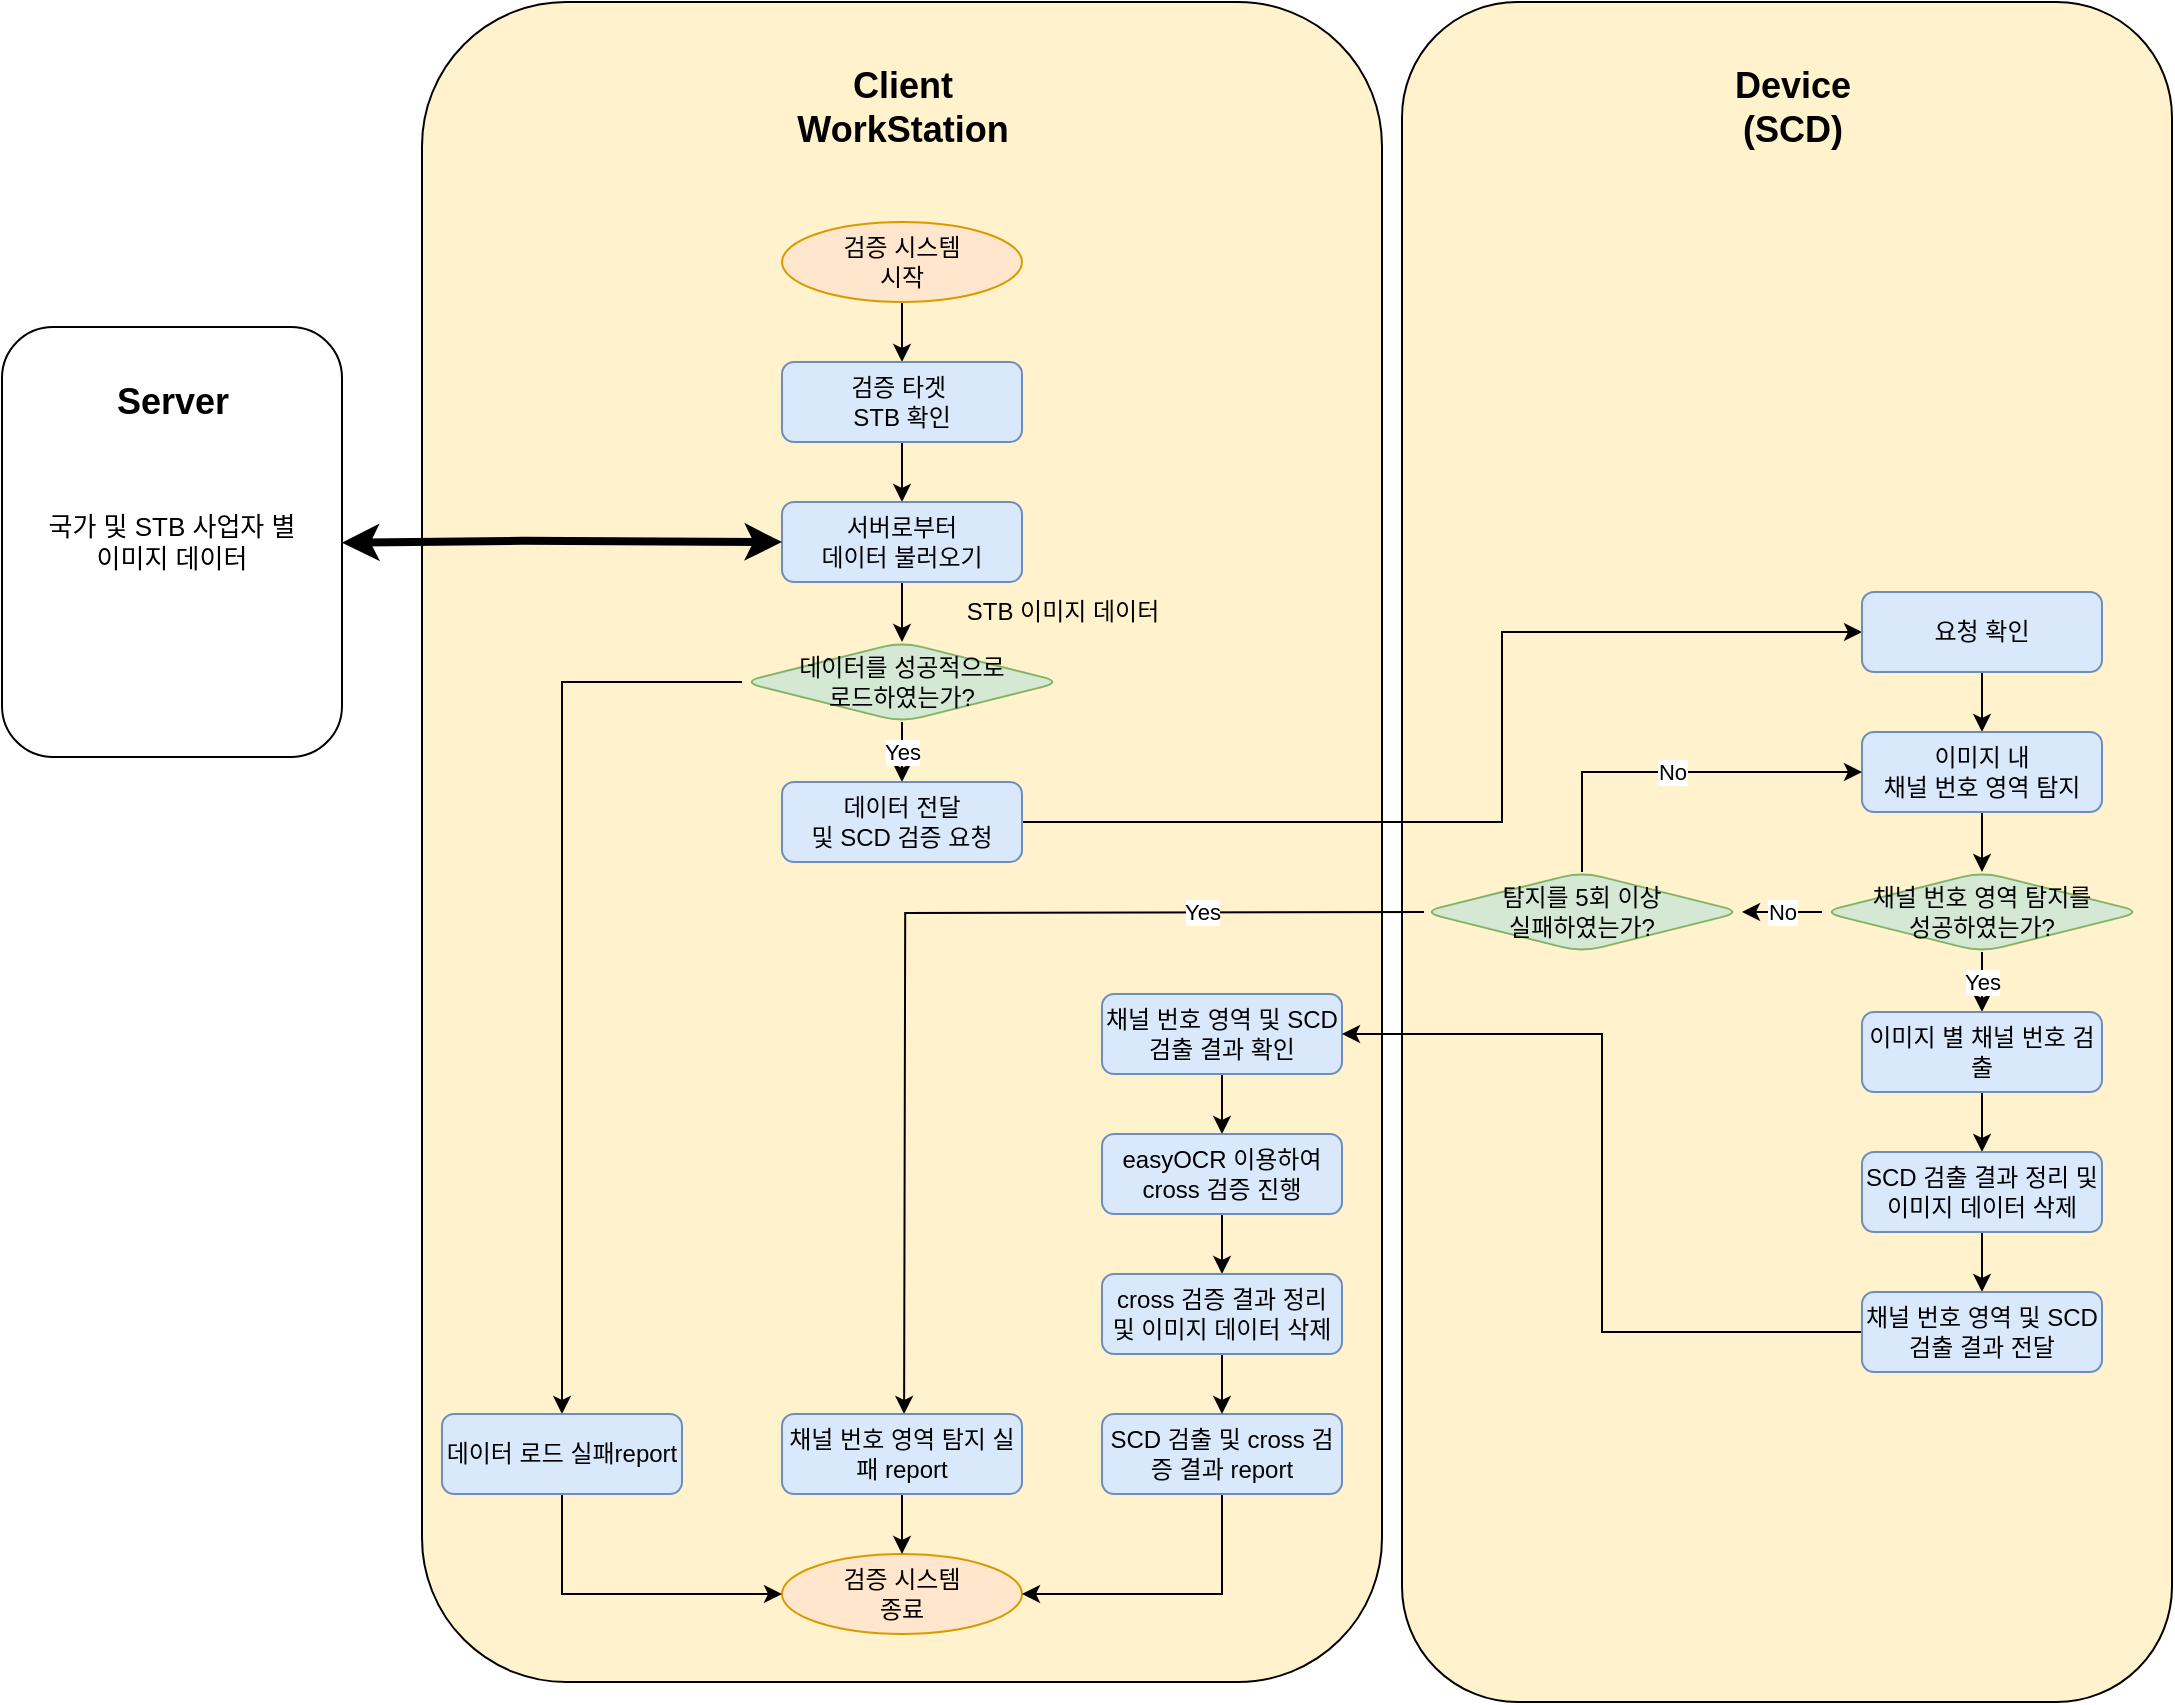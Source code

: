 <mxfile version="26.1.1">
  <diagram name="페이지-1" id="MKNNUns7rGQ7-kp-tXi3">
    <mxGraphModel dx="1766" dy="933" grid="1" gridSize="10" guides="1" tooltips="1" connect="1" arrows="1" fold="1" page="1" pageScale="1" pageWidth="827" pageHeight="1169" math="0" shadow="0">
      <root>
        <mxCell id="0" />
        <mxCell id="1" parent="0" />
        <mxCell id="5cVBKe7JZOJeJDa9c_FY-5" value="" style="rounded=1;whiteSpace=wrap;html=1;fillColor=#fff2cc;strokeColor=#000000;" vertex="1" parent="1">
          <mxGeometry x="1700" y="50" width="385" height="850" as="geometry" />
        </mxCell>
        <mxCell id="5cVBKe7JZOJeJDa9c_FY-4" value="" style="rounded=1;whiteSpace=wrap;html=1;fillColor=#fff2cc;strokeColor=#000000;" vertex="1" parent="1">
          <mxGeometry x="1210" y="50" width="480" height="840" as="geometry" />
        </mxCell>
        <mxCell id="TarDjHIjxNcQHOsYSoX5-1" style="edgeStyle=orthogonalEdgeStyle;rounded=0;orthogonalLoop=1;jettySize=auto;html=1;exitX=0.5;exitY=1;exitDx=0;exitDy=0;entryX=0.5;entryY=0;entryDx=0;entryDy=0;" parent="1" source="TarDjHIjxNcQHOsYSoX5-2" target="TarDjHIjxNcQHOsYSoX5-4" edge="1">
          <mxGeometry relative="1" as="geometry" />
        </mxCell>
        <mxCell id="TarDjHIjxNcQHOsYSoX5-2" value="&lt;div&gt;검증 시스템&lt;/div&gt;&lt;div&gt;시작&lt;/div&gt;" style="ellipse;whiteSpace=wrap;html=1;fillColor=#ffe6cc;strokeColor=#d79b00;" parent="1" vertex="1">
          <mxGeometry x="1390" y="160" width="120" height="40" as="geometry" />
        </mxCell>
        <mxCell id="TarDjHIjxNcQHOsYSoX5-3" style="edgeStyle=orthogonalEdgeStyle;rounded=0;orthogonalLoop=1;jettySize=auto;html=1;exitX=0.5;exitY=1;exitDx=0;exitDy=0;entryX=0.5;entryY=0;entryDx=0;entryDy=0;" parent="1" source="TarDjHIjxNcQHOsYSoX5-4" target="TarDjHIjxNcQHOsYSoX5-6" edge="1">
          <mxGeometry relative="1" as="geometry" />
        </mxCell>
        <mxCell id="TarDjHIjxNcQHOsYSoX5-4" value="검증 타겟&amp;nbsp;&lt;div&gt;STB 확인&lt;/div&gt;" style="rounded=1;whiteSpace=wrap;html=1;fontSize=12;glass=0;strokeWidth=1;shadow=0;fillColor=#dae8fc;strokeColor=#6c8ebf;" parent="1" vertex="1">
          <mxGeometry x="1390" y="230" width="120" height="40" as="geometry" />
        </mxCell>
        <mxCell id="TarDjHIjxNcQHOsYSoX5-5" style="edgeStyle=orthogonalEdgeStyle;rounded=0;orthogonalLoop=1;jettySize=auto;html=1;exitX=0.5;exitY=1;exitDx=0;exitDy=0;entryX=0.5;entryY=0;entryDx=0;entryDy=0;" parent="1" source="TarDjHIjxNcQHOsYSoX5-6" target="TarDjHIjxNcQHOsYSoX5-9" edge="1">
          <mxGeometry relative="1" as="geometry" />
        </mxCell>
        <mxCell id="TarDjHIjxNcQHOsYSoX5-6" value="서버로부터&lt;div&gt;데이터 불러오기&lt;/div&gt;" style="rounded=1;whiteSpace=wrap;html=1;fontSize=12;glass=0;strokeWidth=1;shadow=0;fillColor=#dae8fc;strokeColor=#6c8ebf;" parent="1" vertex="1">
          <mxGeometry x="1390" y="300" width="120" height="40" as="geometry" />
        </mxCell>
        <mxCell id="TarDjHIjxNcQHOsYSoX5-8" value="Yes" style="edgeStyle=orthogonalEdgeStyle;rounded=0;orthogonalLoop=1;jettySize=auto;html=1;exitX=0.5;exitY=1;exitDx=0;exitDy=0;" parent="1" source="TarDjHIjxNcQHOsYSoX5-9" target="TarDjHIjxNcQHOsYSoX5-11" edge="1">
          <mxGeometry relative="1" as="geometry" />
        </mxCell>
        <mxCell id="5cVBKe7JZOJeJDa9c_FY-6" style="edgeStyle=orthogonalEdgeStyle;rounded=0;orthogonalLoop=1;jettySize=auto;html=1;exitX=0;exitY=0.5;exitDx=0;exitDy=0;entryX=0.5;entryY=0;entryDx=0;entryDy=0;" edge="1" parent="1" source="TarDjHIjxNcQHOsYSoX5-9" target="TarDjHIjxNcQHOsYSoX5-22">
          <mxGeometry relative="1" as="geometry" />
        </mxCell>
        <mxCell id="TarDjHIjxNcQHOsYSoX5-9" value="데이터를 성공적으로&lt;div&gt;로드하였는가?&lt;/div&gt;" style="rhombus;whiteSpace=wrap;html=1;rounded=1;fillColor=#d5e8d4;strokeColor=#82b366;" parent="1" vertex="1">
          <mxGeometry x="1370" y="370" width="160" height="40" as="geometry" />
        </mxCell>
        <mxCell id="TarDjHIjxNcQHOsYSoX5-10" style="edgeStyle=orthogonalEdgeStyle;rounded=0;orthogonalLoop=1;jettySize=auto;html=1;exitX=1;exitY=0.5;exitDx=0;exitDy=0;entryX=0;entryY=0.5;entryDx=0;entryDy=0;" parent="1" source="TarDjHIjxNcQHOsYSoX5-11" target="TarDjHIjxNcQHOsYSoX5-13" edge="1">
          <mxGeometry relative="1" as="geometry">
            <Array as="points">
              <mxPoint x="1750" y="460" />
              <mxPoint x="1750" y="365" />
            </Array>
          </mxGeometry>
        </mxCell>
        <mxCell id="TarDjHIjxNcQHOsYSoX5-11" value="&lt;div&gt;데이터 전달&lt;/div&gt;&lt;div&gt;및&amp;nbsp;&lt;span style=&quot;background-color: transparent; color: light-dark(rgb(0, 0, 0), rgb(255, 255, 255));&quot;&gt;SCD 검증 요청&lt;/span&gt;&lt;/div&gt;" style="rounded=1;whiteSpace=wrap;html=1;fontSize=12;glass=0;strokeWidth=1;shadow=0;fillColor=#dae8fc;strokeColor=#6c8ebf;" parent="1" vertex="1">
          <mxGeometry x="1390" y="440" width="120" height="40" as="geometry" />
        </mxCell>
        <mxCell id="TarDjHIjxNcQHOsYSoX5-12" style="edgeStyle=orthogonalEdgeStyle;rounded=0;orthogonalLoop=1;jettySize=auto;html=1;exitX=0.5;exitY=1;exitDx=0;exitDy=0;" parent="1" source="TarDjHIjxNcQHOsYSoX5-13" target="TarDjHIjxNcQHOsYSoX5-15" edge="1">
          <mxGeometry relative="1" as="geometry" />
        </mxCell>
        <mxCell id="TarDjHIjxNcQHOsYSoX5-13" value="요청 확인" style="rounded=1;whiteSpace=wrap;html=1;fontSize=12;glass=0;strokeWidth=1;shadow=0;fillColor=#dae8fc;strokeColor=#6c8ebf;" parent="1" vertex="1">
          <mxGeometry x="1930" y="345" width="120" height="40" as="geometry" />
        </mxCell>
        <mxCell id="TarDjHIjxNcQHOsYSoX5-14" style="edgeStyle=orthogonalEdgeStyle;rounded=0;orthogonalLoop=1;jettySize=auto;html=1;exitX=0.5;exitY=1;exitDx=0;exitDy=0;" parent="1" source="TarDjHIjxNcQHOsYSoX5-15" target="TarDjHIjxNcQHOsYSoX5-19" edge="1">
          <mxGeometry relative="1" as="geometry" />
        </mxCell>
        <mxCell id="TarDjHIjxNcQHOsYSoX5-15" value="&lt;div&gt;이미지 내&lt;/div&gt;채널 번호 영역 탐지" style="rounded=1;whiteSpace=wrap;html=1;fontSize=12;glass=0;strokeWidth=1;shadow=0;fillColor=#dae8fc;strokeColor=#6c8ebf;" parent="1" vertex="1">
          <mxGeometry x="1930" y="415" width="120" height="40" as="geometry" />
        </mxCell>
        <mxCell id="TarDjHIjxNcQHOsYSoX5-16" value="STB 이미지 데이터" style="text;html=1;align=center;verticalAlign=middle;resizable=0;points=[];autosize=1;strokeColor=none;fillColor=none;" parent="1" vertex="1">
          <mxGeometry x="1465" y="340" width="130" height="30" as="geometry" />
        </mxCell>
        <mxCell id="TarDjHIjxNcQHOsYSoX5-17" value="Yes" style="edgeStyle=orthogonalEdgeStyle;rounded=0;orthogonalLoop=1;jettySize=auto;html=1;exitX=0.5;exitY=1;exitDx=0;exitDy=0;" parent="1" source="TarDjHIjxNcQHOsYSoX5-19" target="TarDjHIjxNcQHOsYSoX5-28" edge="1">
          <mxGeometry relative="1" as="geometry" />
        </mxCell>
        <mxCell id="TarDjHIjxNcQHOsYSoX5-18" value="No" style="edgeStyle=orthogonalEdgeStyle;rounded=0;orthogonalLoop=1;jettySize=auto;html=1;exitX=0;exitY=0.5;exitDx=0;exitDy=0;entryX=1;entryY=0.5;entryDx=0;entryDy=0;" parent="1" source="TarDjHIjxNcQHOsYSoX5-19" target="TarDjHIjxNcQHOsYSoX5-26" edge="1">
          <mxGeometry relative="1" as="geometry" />
        </mxCell>
        <mxCell id="TarDjHIjxNcQHOsYSoX5-19" value="채널 번호 영역 탐지를&lt;div&gt;성공하였는가?&lt;/div&gt;" style="rhombus;whiteSpace=wrap;html=1;rounded=1;fillColor=#d5e8d4;strokeColor=#82b366;" parent="1" vertex="1">
          <mxGeometry x="1910" y="485" width="160" height="40" as="geometry" />
        </mxCell>
        <mxCell id="TarDjHIjxNcQHOsYSoX5-20" value="&lt;div&gt;검증 시스템&lt;/div&gt;&lt;div&gt;종료&lt;/div&gt;" style="ellipse;whiteSpace=wrap;html=1;fillColor=#ffe6cc;strokeColor=#d79b00;" parent="1" vertex="1">
          <mxGeometry x="1390" y="826" width="120" height="40" as="geometry" />
        </mxCell>
        <mxCell id="TarDjHIjxNcQHOsYSoX5-21" style="edgeStyle=orthogonalEdgeStyle;rounded=0;orthogonalLoop=1;jettySize=auto;html=1;exitX=0.5;exitY=1;exitDx=0;exitDy=0;entryX=0;entryY=0.5;entryDx=0;entryDy=0;" parent="1" source="TarDjHIjxNcQHOsYSoX5-22" target="TarDjHIjxNcQHOsYSoX5-20" edge="1">
          <mxGeometry relative="1" as="geometry" />
        </mxCell>
        <mxCell id="TarDjHIjxNcQHOsYSoX5-22" value="데이터 로드 실패report" style="rounded=1;whiteSpace=wrap;html=1;fontSize=12;glass=0;strokeWidth=1;shadow=0;fillColor=#dae8fc;strokeColor=#6c8ebf;" parent="1" vertex="1">
          <mxGeometry x="1220" y="756" width="120" height="40" as="geometry" />
        </mxCell>
        <mxCell id="TarDjHIjxNcQHOsYSoX5-24" value="Device&lt;div&gt;(SCD)&lt;/div&gt;" style="text;html=1;align=center;verticalAlign=middle;resizable=0;points=[];autosize=1;strokeColor=none;fillColor=none;fontSize=18;fontStyle=1" parent="1" vertex="1">
          <mxGeometry x="1855" y="73" width="80" height="60" as="geometry" />
        </mxCell>
        <mxCell id="TarDjHIjxNcQHOsYSoX5-25" value="Yes" style="edgeStyle=orthogonalEdgeStyle;rounded=0;orthogonalLoop=1;jettySize=auto;html=1;exitX=0;exitY=0.5;exitDx=0;exitDy=0;" parent="1" edge="1">
          <mxGeometry x="-0.565" relative="1" as="geometry">
            <mxPoint x="1711" y="505" as="sourcePoint" />
            <mxPoint x="1451.053" y="756.0" as="targetPoint" />
            <mxPoint as="offset" />
          </mxGeometry>
        </mxCell>
        <mxCell id="5cVBKe7JZOJeJDa9c_FY-1" value="No" style="edgeStyle=orthogonalEdgeStyle;rounded=0;orthogonalLoop=1;jettySize=auto;html=1;exitX=0.5;exitY=0;exitDx=0;exitDy=0;entryX=0;entryY=0.5;entryDx=0;entryDy=0;" edge="1" parent="1" source="TarDjHIjxNcQHOsYSoX5-26" target="TarDjHIjxNcQHOsYSoX5-15">
          <mxGeometry relative="1" as="geometry" />
        </mxCell>
        <mxCell id="TarDjHIjxNcQHOsYSoX5-26" value="탐지를 5회 이상&lt;div&gt;실패하였는가?&lt;/div&gt;" style="rhombus;whiteSpace=wrap;html=1;rounded=1;fillColor=#d5e8d4;strokeColor=#82b366;" parent="1" vertex="1">
          <mxGeometry x="1710" y="485" width="160" height="40" as="geometry" />
        </mxCell>
        <mxCell id="TarDjHIjxNcQHOsYSoX5-27" style="edgeStyle=orthogonalEdgeStyle;rounded=0;orthogonalLoop=1;jettySize=auto;html=1;exitX=0.5;exitY=1;exitDx=0;exitDy=0;entryX=0.5;entryY=0;entryDx=0;entryDy=0;" parent="1" source="TarDjHIjxNcQHOsYSoX5-28" target="TarDjHIjxNcQHOsYSoX5-32" edge="1">
          <mxGeometry relative="1" as="geometry" />
        </mxCell>
        <mxCell id="TarDjHIjxNcQHOsYSoX5-28" value="이미지 별 채널 번호 검출" style="rounded=1;whiteSpace=wrap;html=1;fontSize=12;glass=0;strokeWidth=1;shadow=0;fillColor=#dae8fc;strokeColor=#6c8ebf;" parent="1" vertex="1">
          <mxGeometry x="1930" y="555" width="120" height="40" as="geometry" />
        </mxCell>
        <mxCell id="TarDjHIjxNcQHOsYSoX5-29" style="edgeStyle=orthogonalEdgeStyle;rounded=0;orthogonalLoop=1;jettySize=auto;html=1;exitX=0.5;exitY=1;exitDx=0;exitDy=0;" parent="1" source="TarDjHIjxNcQHOsYSoX5-30" target="TarDjHIjxNcQHOsYSoX5-20" edge="1">
          <mxGeometry relative="1" as="geometry" />
        </mxCell>
        <mxCell id="TarDjHIjxNcQHOsYSoX5-30" value="채널 번호 영역 탐지 실패 report" style="rounded=1;whiteSpace=wrap;html=1;fontSize=12;glass=0;strokeWidth=1;shadow=0;fillColor=#dae8fc;strokeColor=#6c8ebf;" parent="1" vertex="1">
          <mxGeometry x="1390" y="756" width="120" height="40" as="geometry" />
        </mxCell>
        <mxCell id="TarDjHIjxNcQHOsYSoX5-31" style="edgeStyle=orthogonalEdgeStyle;rounded=0;orthogonalLoop=1;jettySize=auto;html=1;exitX=0.5;exitY=1;exitDx=0;exitDy=0;" parent="1" source="TarDjHIjxNcQHOsYSoX5-32" target="TarDjHIjxNcQHOsYSoX5-40" edge="1">
          <mxGeometry relative="1" as="geometry" />
        </mxCell>
        <mxCell id="TarDjHIjxNcQHOsYSoX5-32" value="SCD 검출 결과 정리 및 이미지 데이터 삭제" style="rounded=1;whiteSpace=wrap;html=1;fontSize=12;glass=0;strokeWidth=1;shadow=0;fillColor=#dae8fc;strokeColor=#6c8ebf;" parent="1" vertex="1">
          <mxGeometry x="1930" y="625" width="120" height="40" as="geometry" />
        </mxCell>
        <mxCell id="TarDjHIjxNcQHOsYSoX5-33" style="edgeStyle=orthogonalEdgeStyle;rounded=0;orthogonalLoop=1;jettySize=auto;html=1;exitX=0.5;exitY=1;exitDx=0;exitDy=0;" parent="1" source="TarDjHIjxNcQHOsYSoX5-34" target="TarDjHIjxNcQHOsYSoX5-36" edge="1">
          <mxGeometry relative="1" as="geometry" />
        </mxCell>
        <mxCell id="TarDjHIjxNcQHOsYSoX5-34" value="채널 번호 영역 및 SCD 검출 결과 확인" style="rounded=1;whiteSpace=wrap;html=1;fontSize=12;glass=0;strokeWidth=1;shadow=0;fillColor=#dae8fc;strokeColor=#6c8ebf;" parent="1" vertex="1">
          <mxGeometry x="1550" y="546" width="120" height="40" as="geometry" />
        </mxCell>
        <mxCell id="TarDjHIjxNcQHOsYSoX5-35" style="edgeStyle=orthogonalEdgeStyle;rounded=0;orthogonalLoop=1;jettySize=auto;html=1;exitX=0.5;exitY=1;exitDx=0;exitDy=0;" parent="1" source="TarDjHIjxNcQHOsYSoX5-36" target="TarDjHIjxNcQHOsYSoX5-42" edge="1">
          <mxGeometry relative="1" as="geometry" />
        </mxCell>
        <mxCell id="TarDjHIjxNcQHOsYSoX5-36" value="easyOCR 이용하여 cross 검증 진행" style="rounded=1;whiteSpace=wrap;html=1;fontSize=12;glass=0;strokeWidth=1;shadow=0;fillColor=#dae8fc;strokeColor=#6c8ebf;" parent="1" vertex="1">
          <mxGeometry x="1550" y="616" width="120" height="40" as="geometry" />
        </mxCell>
        <mxCell id="TarDjHIjxNcQHOsYSoX5-37" style="edgeStyle=orthogonalEdgeStyle;rounded=0;orthogonalLoop=1;jettySize=auto;html=1;exitX=0.5;exitY=1;exitDx=0;exitDy=0;entryX=1;entryY=0.5;entryDx=0;entryDy=0;" parent="1" source="TarDjHIjxNcQHOsYSoX5-38" target="TarDjHIjxNcQHOsYSoX5-20" edge="1">
          <mxGeometry relative="1" as="geometry" />
        </mxCell>
        <mxCell id="TarDjHIjxNcQHOsYSoX5-38" value="SCD 검출 및 cross 검증 결과 report" style="rounded=1;whiteSpace=wrap;html=1;fontSize=12;glass=0;strokeWidth=1;shadow=0;fillColor=#dae8fc;strokeColor=#6c8ebf;" parent="1" vertex="1">
          <mxGeometry x="1550" y="756" width="120" height="40" as="geometry" />
        </mxCell>
        <mxCell id="5cVBKe7JZOJeJDa9c_FY-7" style="edgeStyle=orthogonalEdgeStyle;rounded=0;orthogonalLoop=1;jettySize=auto;html=1;exitX=0;exitY=0.5;exitDx=0;exitDy=0;entryX=1;entryY=0.5;entryDx=0;entryDy=0;" edge="1" parent="1" source="TarDjHIjxNcQHOsYSoX5-40" target="TarDjHIjxNcQHOsYSoX5-34">
          <mxGeometry relative="1" as="geometry" />
        </mxCell>
        <mxCell id="TarDjHIjxNcQHOsYSoX5-40" value="채널 번호 영역 및 SCD 검출 결과 전달" style="rounded=1;whiteSpace=wrap;html=1;fontSize=12;glass=0;strokeWidth=1;shadow=0;fillColor=#dae8fc;strokeColor=#6c8ebf;" parent="1" vertex="1">
          <mxGeometry x="1930" y="695" width="120" height="40" as="geometry" />
        </mxCell>
        <mxCell id="TarDjHIjxNcQHOsYSoX5-41" style="edgeStyle=orthogonalEdgeStyle;rounded=0;orthogonalLoop=1;jettySize=auto;html=1;exitX=0.5;exitY=1;exitDx=0;exitDy=0;" parent="1" source="TarDjHIjxNcQHOsYSoX5-42" target="TarDjHIjxNcQHOsYSoX5-38" edge="1">
          <mxGeometry relative="1" as="geometry" />
        </mxCell>
        <mxCell id="TarDjHIjxNcQHOsYSoX5-42" value="cross 검증 결과 정리 및 이미지 데이터 삭제" style="rounded=1;whiteSpace=wrap;html=1;fontSize=12;glass=0;strokeWidth=1;shadow=0;fillColor=#dae8fc;strokeColor=#6c8ebf;" parent="1" vertex="1">
          <mxGeometry x="1550" y="686" width="120" height="40" as="geometry" />
        </mxCell>
        <mxCell id="TarDjHIjxNcQHOsYSoX5-43" value="Client&lt;div&gt;WorkStation&lt;/div&gt;" style="text;html=1;align=center;verticalAlign=middle;resizable=0;points=[];autosize=1;strokeColor=none;fillColor=none;fontSize=18;fontStyle=1" parent="1" vertex="1">
          <mxGeometry x="1390" y="73" width="120" height="60" as="geometry" />
        </mxCell>
        <mxCell id="5cVBKe7JZOJeJDa9c_FY-9" value="&lt;font&gt;국가 및 STB 사업자 별&lt;/font&gt;&lt;div&gt;&lt;font&gt;이미지 데이터&lt;/font&gt;&lt;/div&gt;" style="rounded=1;whiteSpace=wrap;html=1;fontSize=13;" vertex="1" parent="1">
          <mxGeometry x="1000" y="212.5" width="170" height="215" as="geometry" />
        </mxCell>
        <mxCell id="5cVBKe7JZOJeJDa9c_FY-10" value="Server" style="text;html=1;align=center;verticalAlign=middle;resizable=0;points=[];autosize=1;strokeColor=none;fillColor=none;fontSize=18;fontStyle=1" vertex="1" parent="1">
          <mxGeometry x="1045" y="230" width="80" height="40" as="geometry" />
        </mxCell>
        <mxCell id="5cVBKe7JZOJeJDa9c_FY-14" value="" style="endArrow=classic;startArrow=classic;html=1;rounded=0;fontStyle=1;fontSize=15;strokeWidth=4;entryX=0;entryY=0.5;entryDx=0;entryDy=0;" edge="1" parent="1" target="TarDjHIjxNcQHOsYSoX5-6">
          <mxGeometry width="50" height="50" relative="1" as="geometry">
            <mxPoint x="1170" y="320.38" as="sourcePoint" />
            <mxPoint x="1350" y="320.38" as="targetPoint" />
            <Array as="points">
              <mxPoint x="1260" y="319.38" />
            </Array>
          </mxGeometry>
        </mxCell>
      </root>
    </mxGraphModel>
  </diagram>
</mxfile>
